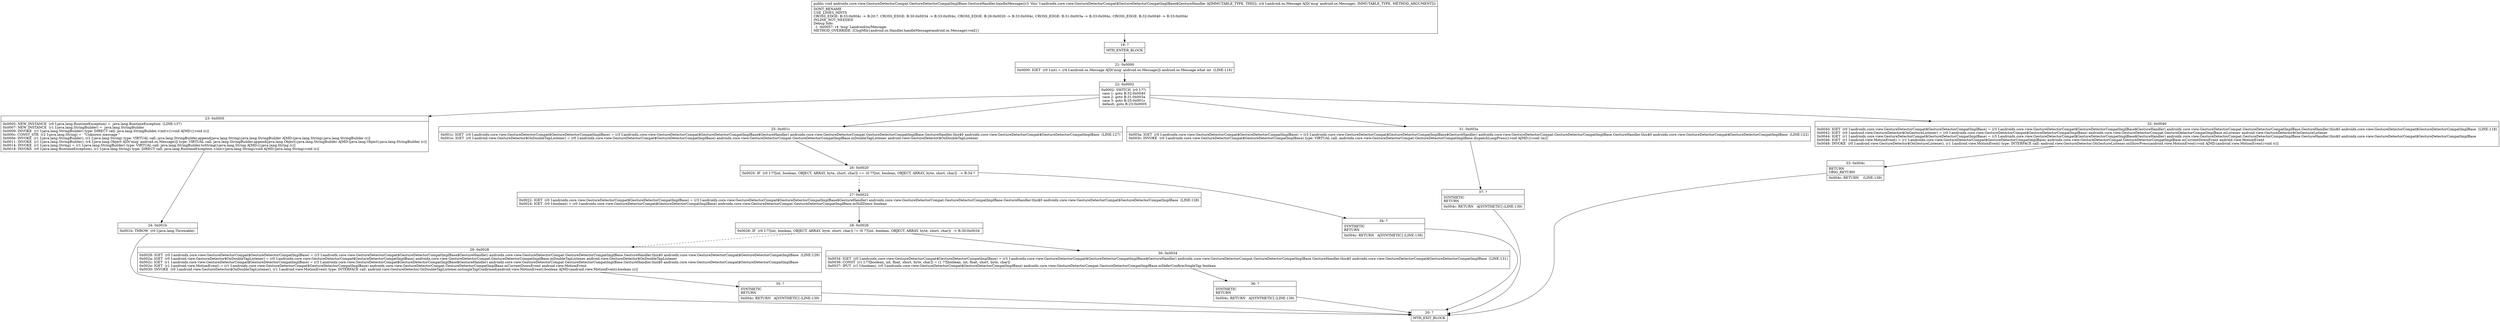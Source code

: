 digraph "CFG forandroidx.core.view.GestureDetectorCompat.GestureDetectorCompatImplBase.GestureHandler.handleMessage(Landroid\/os\/Message;)V" {
Node_19 [shape=record,label="{19\:\ ?|MTH_ENTER_BLOCK\l}"];
Node_21 [shape=record,label="{21\:\ 0x0000|0x0000: IGET  (r0 I:int) = (r4 I:android.os.Message A[D('msg' android.os.Message)]) android.os.Message.what int  (LINE:116)\l}"];
Node_22 [shape=record,label="{22\:\ 0x0002|0x0002: SWITCH  (r0 I:??)\l case 1: goto B:32:0x0040\l case 2: goto B:31:0x003a\l case 3: goto B:25:0x001c\l default: goto B:23:0x0005 \l}"];
Node_23 [shape=record,label="{23\:\ 0x0005|0x0005: NEW_INSTANCE  (r0 I:java.lang.RuntimeException) =  java.lang.RuntimeException  (LINE:137)\l0x0007: NEW_INSTANCE  (r1 I:java.lang.StringBuilder) =  java.lang.StringBuilder \l0x0009: INVOKE  (r1 I:java.lang.StringBuilder) type: DIRECT call: java.lang.StringBuilder.\<init\>():void A[MD:():void (c)]\l0x000c: CONST_STR  (r2 I:java.lang.String) =  \"Unknown message \" \l0x000e: INVOKE  (r1 I:java.lang.StringBuilder), (r2 I:java.lang.String) type: VIRTUAL call: java.lang.StringBuilder.append(java.lang.String):java.lang.StringBuilder A[MD:(java.lang.String):java.lang.StringBuilder (c)]\l0x0011: INVOKE  (r1 I:java.lang.StringBuilder), (r4 I:java.lang.Object A[D('msg' android.os.Message)]) type: VIRTUAL call: java.lang.StringBuilder.append(java.lang.Object):java.lang.StringBuilder A[MD:(java.lang.Object):java.lang.StringBuilder (c)]\l0x0014: INVOKE  (r1 I:java.lang.String) = (r1 I:java.lang.StringBuilder) type: VIRTUAL call: java.lang.StringBuilder.toString():java.lang.String A[MD:():java.lang.String (c)]\l0x0018: INVOKE  (r0 I:java.lang.RuntimeException), (r1 I:java.lang.String) type: DIRECT call: java.lang.RuntimeException.\<init\>(java.lang.String):void A[MD:(java.lang.String):void (c)]\l}"];
Node_24 [shape=record,label="{24\:\ 0x001b|0x001b: THROW  (r0 I:java.lang.Throwable) \l}"];
Node_20 [shape=record,label="{20\:\ ?|MTH_EXIT_BLOCK\l}"];
Node_25 [shape=record,label="{25\:\ 0x001c|0x001c: IGET  (r0 I:androidx.core.view.GestureDetectorCompat$GestureDetectorCompatImplBase) = (r3 I:androidx.core.view.GestureDetectorCompat$GestureDetectorCompatImplBase$GestureHandler) androidx.core.view.GestureDetectorCompat.GestureDetectorCompatImplBase.GestureHandler.this$0 androidx.core.view.GestureDetectorCompat$GestureDetectorCompatImplBase  (LINE:127)\l0x001e: IGET  (r0 I:android.view.GestureDetector$OnDoubleTapListener) = (r0 I:androidx.core.view.GestureDetectorCompat$GestureDetectorCompatImplBase) androidx.core.view.GestureDetectorCompat.GestureDetectorCompatImplBase.mDoubleTapListener android.view.GestureDetector$OnDoubleTapListener \l}"];
Node_26 [shape=record,label="{26\:\ 0x0020|0x0020: IF  (r0 I:??[int, boolean, OBJECT, ARRAY, byte, short, char]) == (0 ??[int, boolean, OBJECT, ARRAY, byte, short, char])  \-\> B:34:? \l}"];
Node_27 [shape=record,label="{27\:\ 0x0022|0x0022: IGET  (r0 I:androidx.core.view.GestureDetectorCompat$GestureDetectorCompatImplBase) = (r3 I:androidx.core.view.GestureDetectorCompat$GestureDetectorCompatImplBase$GestureHandler) androidx.core.view.GestureDetectorCompat.GestureDetectorCompatImplBase.GestureHandler.this$0 androidx.core.view.GestureDetectorCompat$GestureDetectorCompatImplBase  (LINE:128)\l0x0024: IGET  (r0 I:boolean) = (r0 I:androidx.core.view.GestureDetectorCompat$GestureDetectorCompatImplBase) androidx.core.view.GestureDetectorCompat.GestureDetectorCompatImplBase.mStillDown boolean \l}"];
Node_28 [shape=record,label="{28\:\ 0x0026|0x0026: IF  (r0 I:??[int, boolean, OBJECT, ARRAY, byte, short, char]) != (0 ??[int, boolean, OBJECT, ARRAY, byte, short, char])  \-\> B:30:0x0034 \l}"];
Node_29 [shape=record,label="{29\:\ 0x0028|0x0028: IGET  (r0 I:androidx.core.view.GestureDetectorCompat$GestureDetectorCompatImplBase) = (r3 I:androidx.core.view.GestureDetectorCompat$GestureDetectorCompatImplBase$GestureHandler) androidx.core.view.GestureDetectorCompat.GestureDetectorCompatImplBase.GestureHandler.this$0 androidx.core.view.GestureDetectorCompat$GestureDetectorCompatImplBase  (LINE:129)\l0x002a: IGET  (r0 I:android.view.GestureDetector$OnDoubleTapListener) = (r0 I:androidx.core.view.GestureDetectorCompat$GestureDetectorCompatImplBase) androidx.core.view.GestureDetectorCompat.GestureDetectorCompatImplBase.mDoubleTapListener android.view.GestureDetector$OnDoubleTapListener \l0x002c: IGET  (r1 I:androidx.core.view.GestureDetectorCompat$GestureDetectorCompatImplBase) = (r3 I:androidx.core.view.GestureDetectorCompat$GestureDetectorCompatImplBase$GestureHandler) androidx.core.view.GestureDetectorCompat.GestureDetectorCompatImplBase.GestureHandler.this$0 androidx.core.view.GestureDetectorCompat$GestureDetectorCompatImplBase \l0x002e: IGET  (r1 I:android.view.MotionEvent) = (r1 I:androidx.core.view.GestureDetectorCompat$GestureDetectorCompatImplBase) androidx.core.view.GestureDetectorCompat.GestureDetectorCompatImplBase.mCurrentDownEvent android.view.MotionEvent \l0x0030: INVOKE  (r0 I:android.view.GestureDetector$OnDoubleTapListener), (r1 I:android.view.MotionEvent) type: INTERFACE call: android.view.GestureDetector.OnDoubleTapListener.onSingleTapConfirmed(android.view.MotionEvent):boolean A[MD:(android.view.MotionEvent):boolean (c)]\l}"];
Node_35 [shape=record,label="{35\:\ ?|SYNTHETIC\lRETURN\l|0x004c: RETURN   A[SYNTHETIC] (LINE:139)\l}"];
Node_30 [shape=record,label="{30\:\ 0x0034|0x0034: IGET  (r0 I:androidx.core.view.GestureDetectorCompat$GestureDetectorCompatImplBase) = (r3 I:androidx.core.view.GestureDetectorCompat$GestureDetectorCompatImplBase$GestureHandler) androidx.core.view.GestureDetectorCompat.GestureDetectorCompatImplBase.GestureHandler.this$0 androidx.core.view.GestureDetectorCompat$GestureDetectorCompatImplBase  (LINE:131)\l0x0036: CONST  (r1 I:??[boolean, int, float, short, byte, char]) = (1 ??[boolean, int, float, short, byte, char]) \l0x0037: IPUT  (r1 I:boolean), (r0 I:androidx.core.view.GestureDetectorCompat$GestureDetectorCompatImplBase) androidx.core.view.GestureDetectorCompat.GestureDetectorCompatImplBase.mDeferConfirmSingleTap boolean \l}"];
Node_36 [shape=record,label="{36\:\ ?|SYNTHETIC\lRETURN\l|0x004c: RETURN   A[SYNTHETIC] (LINE:139)\l}"];
Node_34 [shape=record,label="{34\:\ ?|SYNTHETIC\lRETURN\l|0x004c: RETURN   A[SYNTHETIC] (LINE:139)\l}"];
Node_31 [shape=record,label="{31\:\ 0x003a|0x003a: IGET  (r0 I:androidx.core.view.GestureDetectorCompat$GestureDetectorCompatImplBase) = (r3 I:androidx.core.view.GestureDetectorCompat$GestureDetectorCompatImplBase$GestureHandler) androidx.core.view.GestureDetectorCompat.GestureDetectorCompatImplBase.GestureHandler.this$0 androidx.core.view.GestureDetectorCompat$GestureDetectorCompatImplBase  (LINE:122)\l0x003c: INVOKE  (r0 I:androidx.core.view.GestureDetectorCompat$GestureDetectorCompatImplBase) type: VIRTUAL call: androidx.core.view.GestureDetectorCompat.GestureDetectorCompatImplBase.dispatchLongPress():void A[MD:():void (m)]\l}"];
Node_37 [shape=record,label="{37\:\ ?|SYNTHETIC\lRETURN\l|0x004c: RETURN   A[SYNTHETIC] (LINE:139)\l}"];
Node_32 [shape=record,label="{32\:\ 0x0040|0x0040: IGET  (r0 I:androidx.core.view.GestureDetectorCompat$GestureDetectorCompatImplBase) = (r3 I:androidx.core.view.GestureDetectorCompat$GestureDetectorCompatImplBase$GestureHandler) androidx.core.view.GestureDetectorCompat.GestureDetectorCompatImplBase.GestureHandler.this$0 androidx.core.view.GestureDetectorCompat$GestureDetectorCompatImplBase  (LINE:118)\l0x0042: IGET  (r0 I:android.view.GestureDetector$OnGestureListener) = (r0 I:androidx.core.view.GestureDetectorCompat$GestureDetectorCompatImplBase) androidx.core.view.GestureDetectorCompat.GestureDetectorCompatImplBase.mListener android.view.GestureDetector$OnGestureListener \l0x0044: IGET  (r1 I:androidx.core.view.GestureDetectorCompat$GestureDetectorCompatImplBase) = (r3 I:androidx.core.view.GestureDetectorCompat$GestureDetectorCompatImplBase$GestureHandler) androidx.core.view.GestureDetectorCompat.GestureDetectorCompatImplBase.GestureHandler.this$0 androidx.core.view.GestureDetectorCompat$GestureDetectorCompatImplBase \l0x0046: IGET  (r1 I:android.view.MotionEvent) = (r1 I:androidx.core.view.GestureDetectorCompat$GestureDetectorCompatImplBase) androidx.core.view.GestureDetectorCompat.GestureDetectorCompatImplBase.mCurrentDownEvent android.view.MotionEvent \l0x0048: INVOKE  (r0 I:android.view.GestureDetector$OnGestureListener), (r1 I:android.view.MotionEvent) type: INTERFACE call: android.view.GestureDetector.OnGestureListener.onShowPress(android.view.MotionEvent):void A[MD:(android.view.MotionEvent):void (c)]\l}"];
Node_33 [shape=record,label="{33\:\ 0x004c|RETURN\lORIG_RETURN\l|0x004c: RETURN    (LINE:139)\l}"];
MethodNode[shape=record,label="{public void androidx.core.view.GestureDetectorCompat.GestureDetectorCompatImplBase.GestureHandler.handleMessage((r3 'this' I:androidx.core.view.GestureDetectorCompat$GestureDetectorCompatImplBase$GestureHandler A[IMMUTABLE_TYPE, THIS]), (r4 I:android.os.Message A[D('msg' android.os.Message), IMMUTABLE_TYPE, METHOD_ARGUMENT]))  | DONT_RENAME\lUSE_LINES_HINTS\lCROSS_EDGE: B:33:0x004c \-\> B:20:?, CROSS_EDGE: B:30:0x0034 \-\> B:33:0x004c, CROSS_EDGE: B:26:0x0020 \-\> B:33:0x004c, CROSS_EDGE: B:31:0x003a \-\> B:33:0x004c, CROSS_EDGE: B:32:0x0040 \-\> B:33:0x004c\lINLINE_NOT_NEEDED\lDebug Info:\l  \-1 \-0x0057: r4 'msg' Landroid\/os\/Message;\lMETHOD_OVERRIDE: [ClspMth\{android.os.Handler.handleMessage(android.os.Message):void\}]\l}"];
MethodNode -> Node_19;Node_19 -> Node_21;
Node_21 -> Node_22;
Node_22 -> Node_23;
Node_22 -> Node_25;
Node_22 -> Node_31;
Node_22 -> Node_32;
Node_23 -> Node_24;
Node_24 -> Node_20;
Node_25 -> Node_26;
Node_26 -> Node_27[style=dashed];
Node_26 -> Node_34;
Node_27 -> Node_28;
Node_28 -> Node_29[style=dashed];
Node_28 -> Node_30;
Node_29 -> Node_35;
Node_35 -> Node_20;
Node_30 -> Node_36;
Node_36 -> Node_20;
Node_34 -> Node_20;
Node_31 -> Node_37;
Node_37 -> Node_20;
Node_32 -> Node_33;
Node_33 -> Node_20;
}

